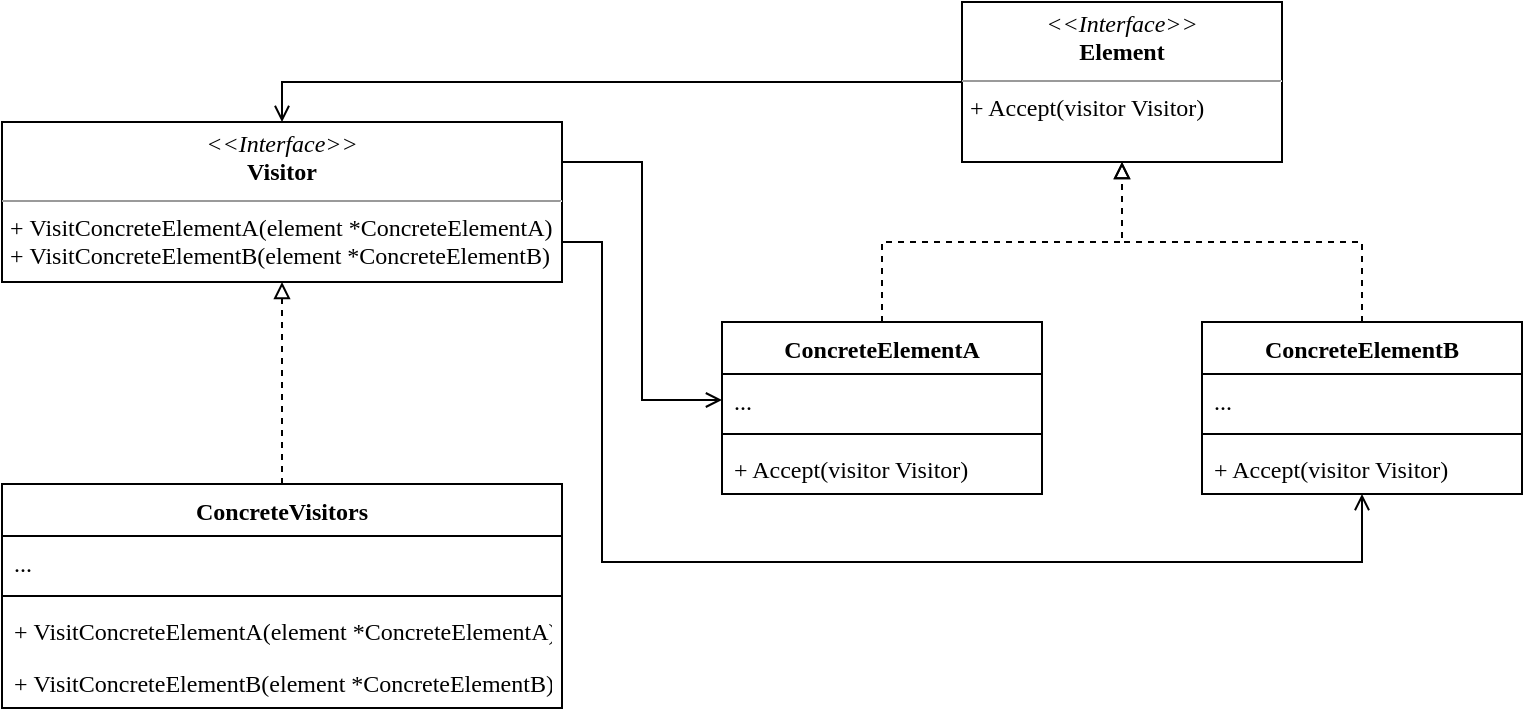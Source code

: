 <mxfile version="20.8.16" type="device"><diagram name="第 1 页" id="EU0_JQ84CXGnlhKP4-60"><mxGraphModel dx="612" dy="610" grid="1" gridSize="10" guides="1" tooltips="1" connect="1" arrows="1" fold="1" page="1" pageScale="1" pageWidth="827" pageHeight="1169" math="0" shadow="0"><root><mxCell id="0"/><mxCell id="1" parent="0"/><mxCell id="TSfEJiBCzfPsEXFsMcT1-20" style="edgeStyle=orthogonalEdgeStyle;rounded=0;orthogonalLoop=1;jettySize=auto;html=1;exitX=1;exitY=1;exitDx=0;exitDy=0;entryX=0;entryY=0.5;entryDx=0;entryDy=0;fontFamily=Times New Roman;endArrow=open;endFill=0;" edge="1" parent="1" source="TSfEJiBCzfPsEXFsMcT1-1" target="TSfEJiBCzfPsEXFsMcT1-9"><mxGeometry relative="1" as="geometry"><Array as="points"><mxPoint x="360" y="120"/><mxPoint x="360" y="239"/></Array></mxGeometry></mxCell><mxCell id="TSfEJiBCzfPsEXFsMcT1-21" style="edgeStyle=orthogonalEdgeStyle;rounded=0;orthogonalLoop=1;jettySize=auto;html=1;exitX=1;exitY=1;exitDx=0;exitDy=0;fontFamily=Times New Roman;endArrow=open;endFill=0;" edge="1" parent="1" source="TSfEJiBCzfPsEXFsMcT1-1" target="TSfEJiBCzfPsEXFsMcT1-12"><mxGeometry relative="1" as="geometry"><Array as="points"><mxPoint x="320" y="160"/><mxPoint x="340" y="160"/><mxPoint x="340" y="320"/><mxPoint x="720" y="320"/></Array></mxGeometry></mxCell><mxCell id="TSfEJiBCzfPsEXFsMcT1-1" value="&lt;p style=&quot;margin:0px;margin-top:4px;text-align:center;&quot;&gt;&lt;i&gt;&amp;lt;&amp;lt;Interface&amp;gt;&amp;gt;&lt;/i&gt;&lt;br&gt;&lt;b&gt;Visitor&lt;/b&gt;&lt;/p&gt;&lt;hr size=&quot;1&quot;&gt;&lt;p style=&quot;margin:0px;margin-left:4px;&quot;&gt;+&amp;nbsp;VisitConcreteElementA(element *ConcreteElementA)&lt;br&gt;+&amp;nbsp;VisitConcreteElementB(element *ConcreteElementB)&lt;br style=&quot;border-color: var(--border-color);&quot;&gt;&lt;/p&gt;" style="verticalAlign=top;align=left;overflow=fill;fontSize=12;fontFamily=Times New Roman;html=1;" vertex="1" parent="1"><mxGeometry x="40" y="100" width="280" height="80" as="geometry"/></mxCell><mxCell id="TSfEJiBCzfPsEXFsMcT1-19" style="edgeStyle=orthogonalEdgeStyle;rounded=0;orthogonalLoop=1;jettySize=auto;html=1;exitX=0;exitY=0.5;exitDx=0;exitDy=0;fontFamily=Times New Roman;endArrow=open;endFill=0;entryX=0.5;entryY=0;entryDx=0;entryDy=0;" edge="1" parent="1" source="TSfEJiBCzfPsEXFsMcT1-2" target="TSfEJiBCzfPsEXFsMcT1-1"><mxGeometry relative="1" as="geometry"/></mxCell><mxCell id="TSfEJiBCzfPsEXFsMcT1-2" value="&lt;p style=&quot;margin:0px;margin-top:4px;text-align:center;&quot;&gt;&lt;i&gt;&amp;lt;&amp;lt;Interface&amp;gt;&amp;gt;&lt;/i&gt;&lt;br&gt;&lt;b&gt;Element&lt;/b&gt;&lt;/p&gt;&lt;hr size=&quot;1&quot;&gt;&lt;p style=&quot;margin:0px;margin-left:4px;&quot;&gt;+ Accept(visitor Visitor)&lt;br&gt;&lt;/p&gt;" style="verticalAlign=top;align=left;overflow=fill;fontSize=12;fontFamily=Times New Roman;html=1;" vertex="1" parent="1"><mxGeometry x="520" y="40" width="160" height="80" as="geometry"/></mxCell><mxCell id="TSfEJiBCzfPsEXFsMcT1-18" style="edgeStyle=orthogonalEdgeStyle;rounded=0;orthogonalLoop=1;jettySize=auto;html=1;exitX=0.5;exitY=0;exitDx=0;exitDy=0;dashed=1;fontFamily=Times New Roman;endArrow=block;endFill=0;" edge="1" parent="1" source="TSfEJiBCzfPsEXFsMcT1-3" target="TSfEJiBCzfPsEXFsMcT1-1"><mxGeometry relative="1" as="geometry"/></mxCell><mxCell id="TSfEJiBCzfPsEXFsMcT1-3" value="ConcreteVisitors" style="swimlane;fontStyle=1;align=center;verticalAlign=top;childLayout=stackLayout;horizontal=1;startSize=26;horizontalStack=0;resizeParent=1;resizeParentMax=0;resizeLast=0;collapsible=1;marginBottom=0;fontFamily=Times New Roman;" vertex="1" parent="1"><mxGeometry x="40" y="281" width="280" height="112" as="geometry"/></mxCell><mxCell id="TSfEJiBCzfPsEXFsMcT1-4" value="..." style="text;strokeColor=none;fillColor=none;align=left;verticalAlign=top;spacingLeft=4;spacingRight=4;overflow=hidden;rotatable=0;points=[[0,0.5],[1,0.5]];portConstraint=eastwest;fontFamily=Times New Roman;" vertex="1" parent="TSfEJiBCzfPsEXFsMcT1-3"><mxGeometry y="26" width="280" height="26" as="geometry"/></mxCell><mxCell id="TSfEJiBCzfPsEXFsMcT1-5" value="" style="line;strokeWidth=1;fillColor=none;align=left;verticalAlign=middle;spacingTop=-1;spacingLeft=3;spacingRight=3;rotatable=0;labelPosition=right;points=[];portConstraint=eastwest;strokeColor=inherit;fontFamily=Times New Roman;" vertex="1" parent="TSfEJiBCzfPsEXFsMcT1-3"><mxGeometry y="52" width="280" height="8" as="geometry"/></mxCell><mxCell id="TSfEJiBCzfPsEXFsMcT1-6" value="+ VisitConcreteElementA(element *ConcreteElementA)" style="text;strokeColor=none;fillColor=none;align=left;verticalAlign=top;spacingLeft=4;spacingRight=4;overflow=hidden;rotatable=0;points=[[0,0.5],[1,0.5]];portConstraint=eastwest;fontFamily=Times New Roman;" vertex="1" parent="TSfEJiBCzfPsEXFsMcT1-3"><mxGeometry y="60" width="280" height="26" as="geometry"/></mxCell><mxCell id="TSfEJiBCzfPsEXFsMcT1-7" value="+ VisitConcreteElementB(element *ConcreteElementB)" style="text;strokeColor=none;fillColor=none;align=left;verticalAlign=top;spacingLeft=4;spacingRight=4;overflow=hidden;rotatable=0;points=[[0,0.5],[1,0.5]];portConstraint=eastwest;fontFamily=Times New Roman;" vertex="1" parent="TSfEJiBCzfPsEXFsMcT1-3"><mxGeometry y="86" width="280" height="26" as="geometry"/></mxCell><mxCell id="TSfEJiBCzfPsEXFsMcT1-16" style="edgeStyle=orthogonalEdgeStyle;rounded=0;orthogonalLoop=1;jettySize=auto;html=1;exitX=0.5;exitY=0;exitDx=0;exitDy=0;fontFamily=Times New Roman;dashed=1;endArrow=block;endFill=0;" edge="1" parent="1" source="TSfEJiBCzfPsEXFsMcT1-8" target="TSfEJiBCzfPsEXFsMcT1-2"><mxGeometry relative="1" as="geometry"/></mxCell><mxCell id="TSfEJiBCzfPsEXFsMcT1-8" value="ConcreteElementA" style="swimlane;fontStyle=1;align=center;verticalAlign=top;childLayout=stackLayout;horizontal=1;startSize=26;horizontalStack=0;resizeParent=1;resizeParentMax=0;resizeLast=0;collapsible=1;marginBottom=0;fontFamily=Times New Roman;" vertex="1" parent="1"><mxGeometry x="400" y="200" width="160" height="86" as="geometry"/></mxCell><mxCell id="TSfEJiBCzfPsEXFsMcT1-9" value="..." style="text;strokeColor=none;fillColor=none;align=left;verticalAlign=top;spacingLeft=4;spacingRight=4;overflow=hidden;rotatable=0;points=[[0,0.5],[1,0.5]];portConstraint=eastwest;fontFamily=Times New Roman;" vertex="1" parent="TSfEJiBCzfPsEXFsMcT1-8"><mxGeometry y="26" width="160" height="26" as="geometry"/></mxCell><mxCell id="TSfEJiBCzfPsEXFsMcT1-10" value="" style="line;strokeWidth=1;fillColor=none;align=left;verticalAlign=middle;spacingTop=-1;spacingLeft=3;spacingRight=3;rotatable=0;labelPosition=right;points=[];portConstraint=eastwest;strokeColor=inherit;fontFamily=Times New Roman;" vertex="1" parent="TSfEJiBCzfPsEXFsMcT1-8"><mxGeometry y="52" width="160" height="8" as="geometry"/></mxCell><mxCell id="TSfEJiBCzfPsEXFsMcT1-11" value="+ Accept(visitor Visitor)" style="text;strokeColor=none;fillColor=none;align=left;verticalAlign=top;spacingLeft=4;spacingRight=4;overflow=hidden;rotatable=0;points=[[0,0.5],[1,0.5]];portConstraint=eastwest;fontFamily=Times New Roman;" vertex="1" parent="TSfEJiBCzfPsEXFsMcT1-8"><mxGeometry y="60" width="160" height="26" as="geometry"/></mxCell><mxCell id="TSfEJiBCzfPsEXFsMcT1-17" style="edgeStyle=orthogonalEdgeStyle;rounded=0;orthogonalLoop=1;jettySize=auto;html=1;exitX=0.5;exitY=0;exitDx=0;exitDy=0;dashed=1;fontFamily=Times New Roman;endArrow=block;endFill=0;" edge="1" parent="1" source="TSfEJiBCzfPsEXFsMcT1-12" target="TSfEJiBCzfPsEXFsMcT1-2"><mxGeometry relative="1" as="geometry"/></mxCell><mxCell id="TSfEJiBCzfPsEXFsMcT1-12" value="ConcreteElementB" style="swimlane;fontStyle=1;align=center;verticalAlign=top;childLayout=stackLayout;horizontal=1;startSize=26;horizontalStack=0;resizeParent=1;resizeParentMax=0;resizeLast=0;collapsible=1;marginBottom=0;fontFamily=Times New Roman;" vertex="1" parent="1"><mxGeometry x="640" y="200" width="160" height="86" as="geometry"/></mxCell><mxCell id="TSfEJiBCzfPsEXFsMcT1-13" value="..." style="text;strokeColor=none;fillColor=none;align=left;verticalAlign=top;spacingLeft=4;spacingRight=4;overflow=hidden;rotatable=0;points=[[0,0.5],[1,0.5]];portConstraint=eastwest;fontFamily=Times New Roman;" vertex="1" parent="TSfEJiBCzfPsEXFsMcT1-12"><mxGeometry y="26" width="160" height="26" as="geometry"/></mxCell><mxCell id="TSfEJiBCzfPsEXFsMcT1-14" value="" style="line;strokeWidth=1;fillColor=none;align=left;verticalAlign=middle;spacingTop=-1;spacingLeft=3;spacingRight=3;rotatable=0;labelPosition=right;points=[];portConstraint=eastwest;strokeColor=inherit;fontFamily=Times New Roman;" vertex="1" parent="TSfEJiBCzfPsEXFsMcT1-12"><mxGeometry y="52" width="160" height="8" as="geometry"/></mxCell><mxCell id="TSfEJiBCzfPsEXFsMcT1-15" value="+ Accept(visitor Visitor)" style="text;strokeColor=none;fillColor=none;align=left;verticalAlign=top;spacingLeft=4;spacingRight=4;overflow=hidden;rotatable=0;points=[[0,0.5],[1,0.5]];portConstraint=eastwest;fontFamily=Times New Roman;" vertex="1" parent="TSfEJiBCzfPsEXFsMcT1-12"><mxGeometry y="60" width="160" height="26" as="geometry"/></mxCell></root></mxGraphModel></diagram></mxfile>